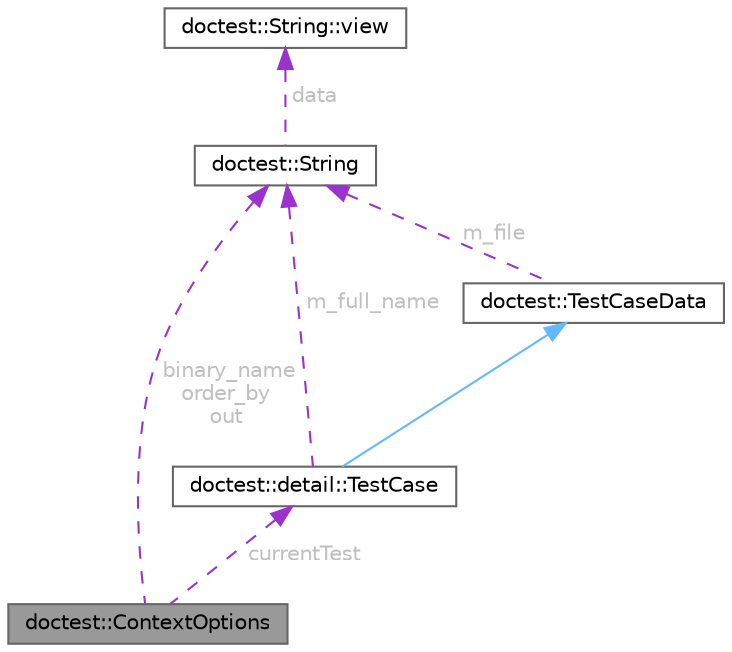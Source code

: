 digraph "doctest::ContextOptions"
{
 // LATEX_PDF_SIZE
  bgcolor="transparent";
  edge [fontname=Helvetica,fontsize=10,labelfontname=Helvetica,labelfontsize=10];
  node [fontname=Helvetica,fontsize=10,shape=box,height=0.2,width=0.4];
  Node1 [id="Node000001",label="doctest::ContextOptions",height=0.2,width=0.4,color="gray40", fillcolor="grey60", style="filled", fontcolor="black",tooltip="OCLINT too many fields"];
  Node2 -> Node1 [id="edge1_Node000001_Node000002",dir="back",color="darkorchid3",style="dashed",tooltip=" ",label=" binary_name\norder_by\nout",fontcolor="grey" ];
  Node2 [id="Node000002",label="doctest::String",height=0.2,width=0.4,color="gray40", fillcolor="white", style="filled",URL="$classdoctest_1_1_string.html",tooltip=" "];
  Node3 -> Node2 [id="edge2_Node000002_Node000003",dir="back",color="darkorchid3",style="dashed",tooltip=" ",label=" data",fontcolor="grey" ];
  Node3 [id="Node000003",label="doctest::String::view",height=0.2,width=0.4,color="gray40", fillcolor="white", style="filled",URL="$structdoctest_1_1_string_1_1view.html",tooltip="OCLINT avoid private static members"];
  Node4 -> Node1 [id="edge3_Node000001_Node000004",dir="back",color="darkorchid3",style="dashed",tooltip=" ",label=" currentTest",fontcolor="grey" ];
  Node4 [id="Node000004",label="doctest::detail::TestCase",height=0.2,width=0.4,color="gray40", fillcolor="white", style="filled",URL="$structdoctest_1_1detail_1_1_test_case.html",tooltip=" "];
  Node5 -> Node4 [id="edge4_Node000004_Node000005",dir="back",color="steelblue1",style="solid",tooltip=" "];
  Node5 [id="Node000005",label="doctest::TestCaseData",height=0.2,width=0.4,color="gray40", fillcolor="white", style="filled",URL="$structdoctest_1_1_test_case_data.html",tooltip=" "];
  Node2 -> Node5 [id="edge5_Node000005_Node000002",dir="back",color="darkorchid3",style="dashed",tooltip=" ",label=" m_file",fontcolor="grey" ];
  Node2 -> Node4 [id="edge6_Node000004_Node000002",dir="back",color="darkorchid3",style="dashed",tooltip=" ",label=" m_full_name",fontcolor="grey" ];
}
